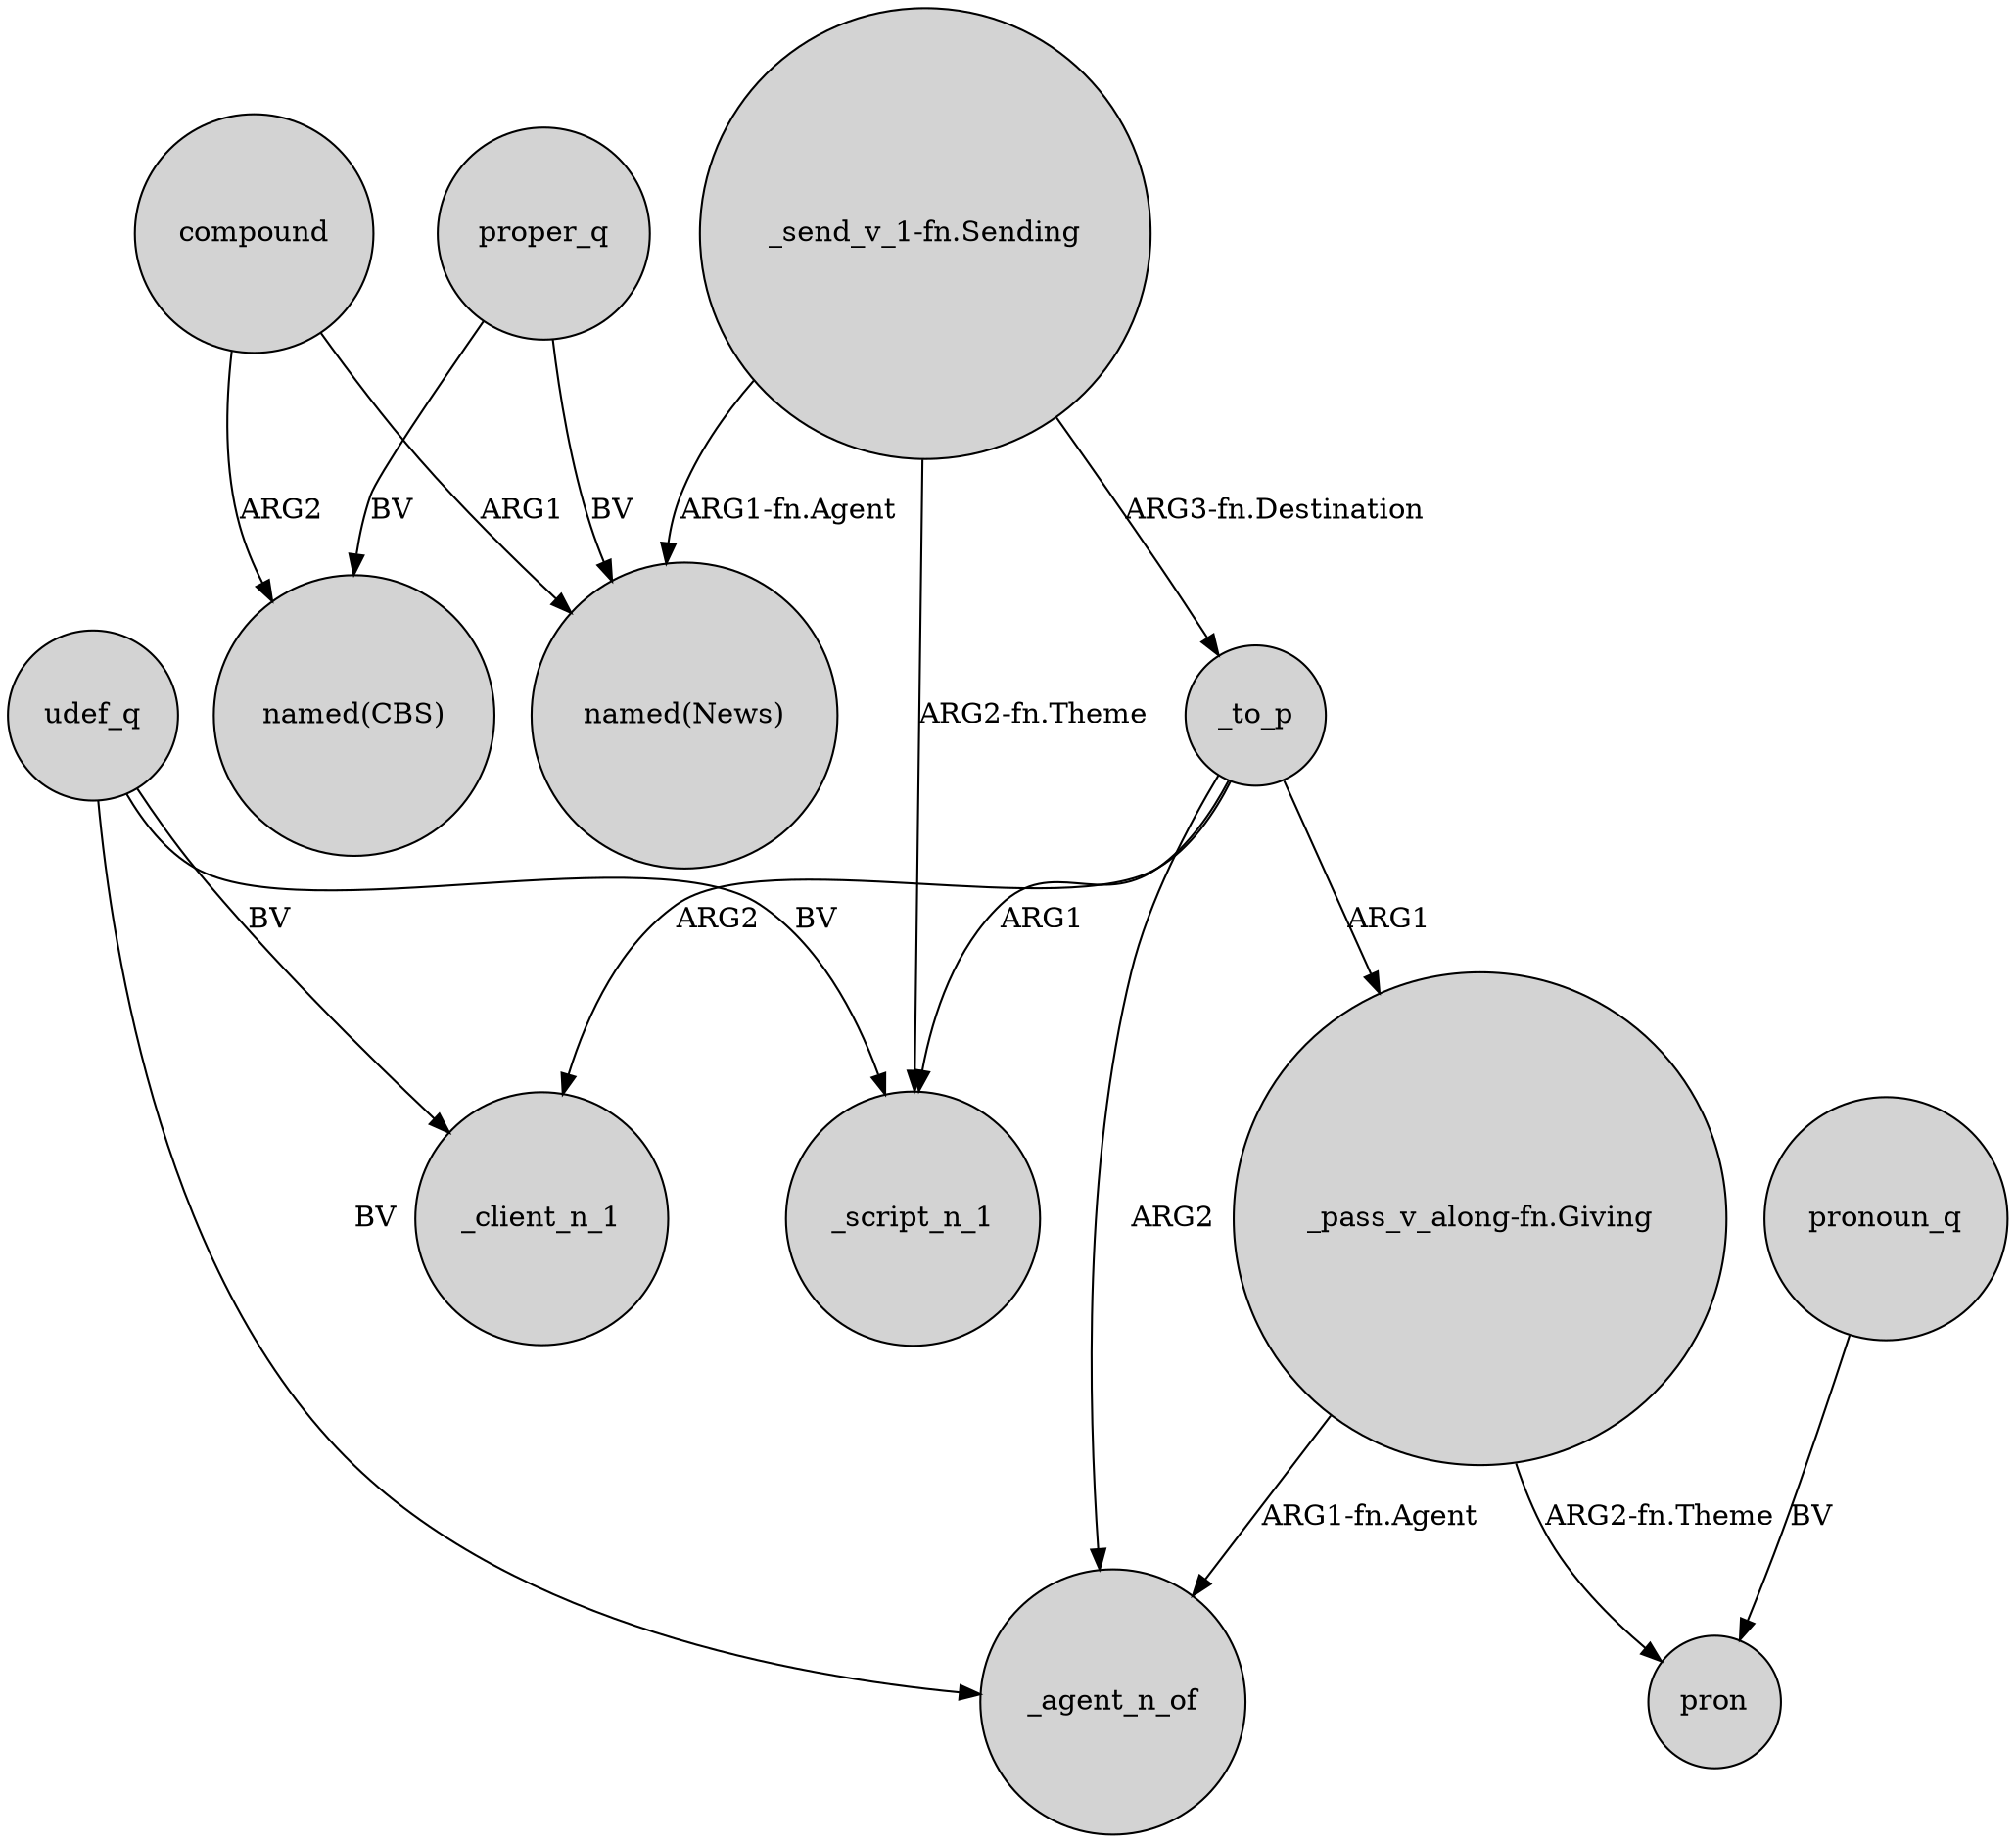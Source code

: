 digraph {
	node [shape=circle style=filled]
	compound -> "named(News)" [label=ARG1]
	_to_p -> _client_n_1 [label=ARG2]
	udef_q -> _script_n_1 [label=BV]
	compound -> "named(CBS)" [label=ARG2]
	"_send_v_1-fn.Sending" -> _script_n_1 [label="ARG2-fn.Theme"]
	pronoun_q -> pron [label=BV]
	udef_q -> _client_n_1 [label=BV]
	proper_q -> "named(CBS)" [label=BV]
	"_pass_v_along-fn.Giving" -> pron [label="ARG2-fn.Theme"]
	_to_p -> _script_n_1 [label=ARG1]
	_to_p -> "_pass_v_along-fn.Giving" [label=ARG1]
	"_send_v_1-fn.Sending" -> _to_p [label="ARG3-fn.Destination"]
	proper_q -> "named(News)" [label=BV]
	"_send_v_1-fn.Sending" -> "named(News)" [label="ARG1-fn.Agent"]
	"_pass_v_along-fn.Giving" -> _agent_n_of [label="ARG1-fn.Agent"]
	_to_p -> _agent_n_of [label=ARG2]
	udef_q -> _agent_n_of [label=BV]
}
